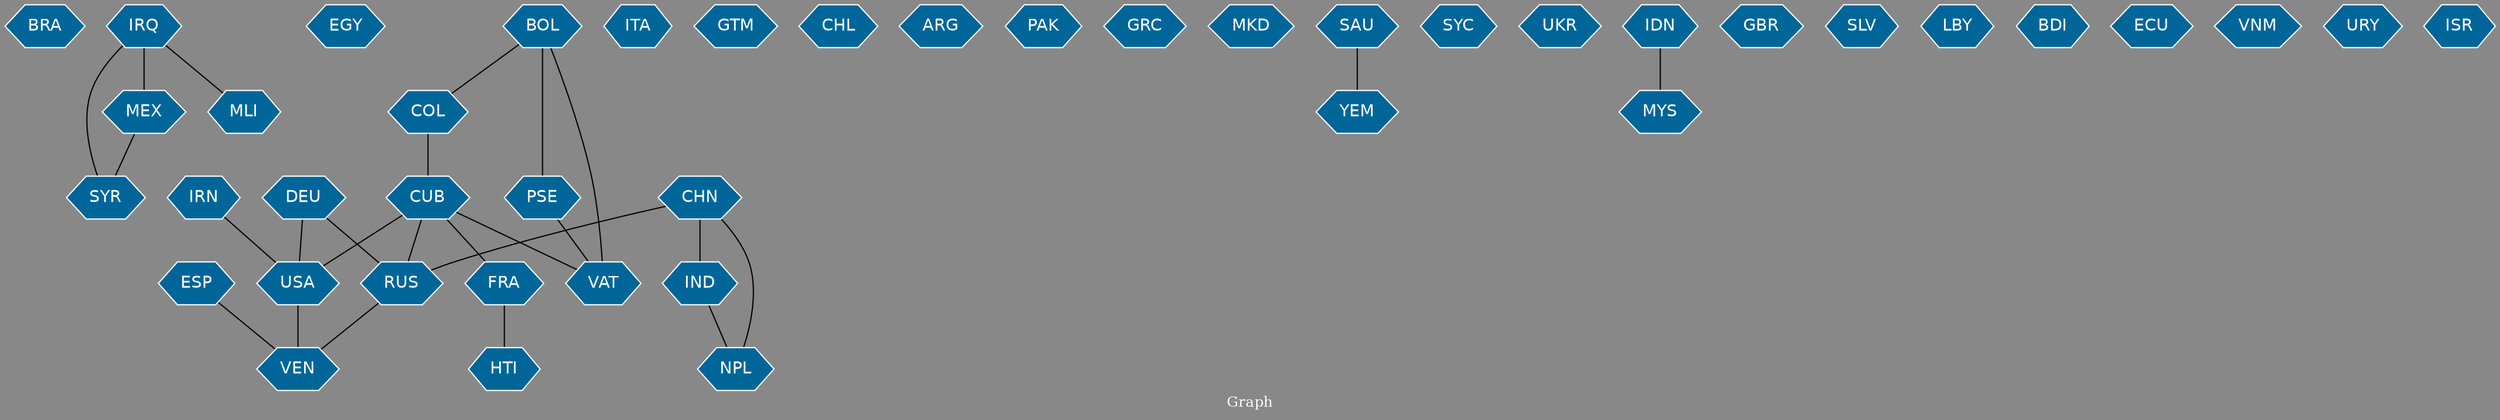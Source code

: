 // Countries together in item graph
graph {
	graph [bgcolor="#888888" fontcolor=white fontsize=12 label="Graph" outputorder=edgesfirst overlap=prism]
	node [color=white fillcolor="#006699" fontcolor=white fontname=Helvetica shape=hexagon style=filled]
	edge [arrowhead=open color=black fontcolor=white fontname=Courier fontsize=12]
		BRA [label=BRA]
		SYR [label=SYR]
		EGY [label=EGY]
		DEU [label=DEU]
		FRA [label=FRA]
		CUB [label=CUB]
		ITA [label=ITA]
		IRQ [label=IRQ]
		GTM [label=GTM]
		VEN [label=VEN]
		ESP [label=ESP]
		USA [label=USA]
		NPL [label=NPL]
		RUS [label=RUS]
		CHL [label=CHL]
		ARG [label=ARG]
		IRN [label=IRN]
		IND [label=IND]
		PAK [label=PAK]
		COL [label=COL]
		GRC [label=GRC]
		MKD [label=MKD]
		SAU [label=SAU]
		SYC [label=SYC]
		PSE [label=PSE]
		UKR [label=UKR]
		IDN [label=IDN]
		MYS [label=MYS]
		GBR [label=GBR]
		YEM [label=YEM]
		VAT [label=VAT]
		BOL [label=BOL]
		CHN [label=CHN]
		SLV [label=SLV]
		LBY [label=LBY]
		MEX [label=MEX]
		BDI [label=BDI]
		ECU [label=ECU]
		VNM [label=VNM]
		URY [label=URY]
		HTI [label=HTI]
		MLI [label=MLI]
		ISR [label=ISR]
			MEX -- SYR [weight=1]
			IDN -- MYS [weight=1]
			CUB -- RUS [weight=1]
			DEU -- RUS [weight=1]
			RUS -- VEN [weight=1]
			CUB -- FRA [weight=1]
			COL -- CUB [weight=2]
			BOL -- COL [weight=1]
			CHN -- NPL [weight=1]
			SAU -- YEM [weight=1]
			ESP -- VEN [weight=1]
			CHN -- IND [weight=1]
			IRQ -- MEX [weight=1]
			IRQ -- MLI [weight=1]
			FRA -- HTI [weight=1]
			PSE -- VAT [weight=2]
			CHN -- RUS [weight=1]
			DEU -- USA [weight=2]
			USA -- VEN [weight=2]
			IRN -- USA [weight=1]
			CUB -- USA [weight=2]
			BOL -- PSE [weight=1]
			CUB -- VAT [weight=1]
			BOL -- VAT [weight=1]
			IND -- NPL [weight=1]
			IRQ -- SYR [weight=1]
}